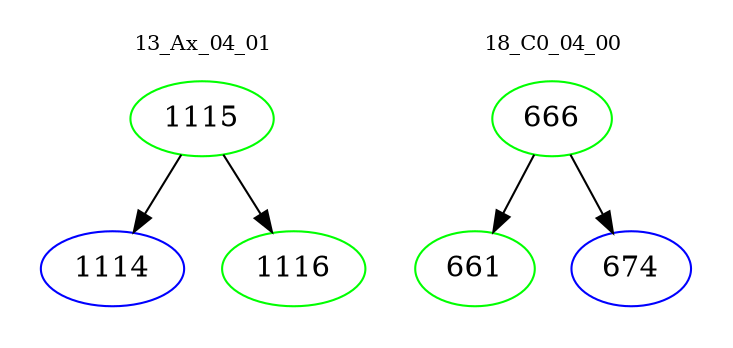 digraph{
subgraph cluster_0 {
color = white
label = "13_Ax_04_01";
fontsize=10;
T0_1115 [label="1115", color="green"]
T0_1115 -> T0_1114 [color="black"]
T0_1114 [label="1114", color="blue"]
T0_1115 -> T0_1116 [color="black"]
T0_1116 [label="1116", color="green"]
}
subgraph cluster_1 {
color = white
label = "18_C0_04_00";
fontsize=10;
T1_666 [label="666", color="green"]
T1_666 -> T1_661 [color="black"]
T1_661 [label="661", color="green"]
T1_666 -> T1_674 [color="black"]
T1_674 [label="674", color="blue"]
}
}
